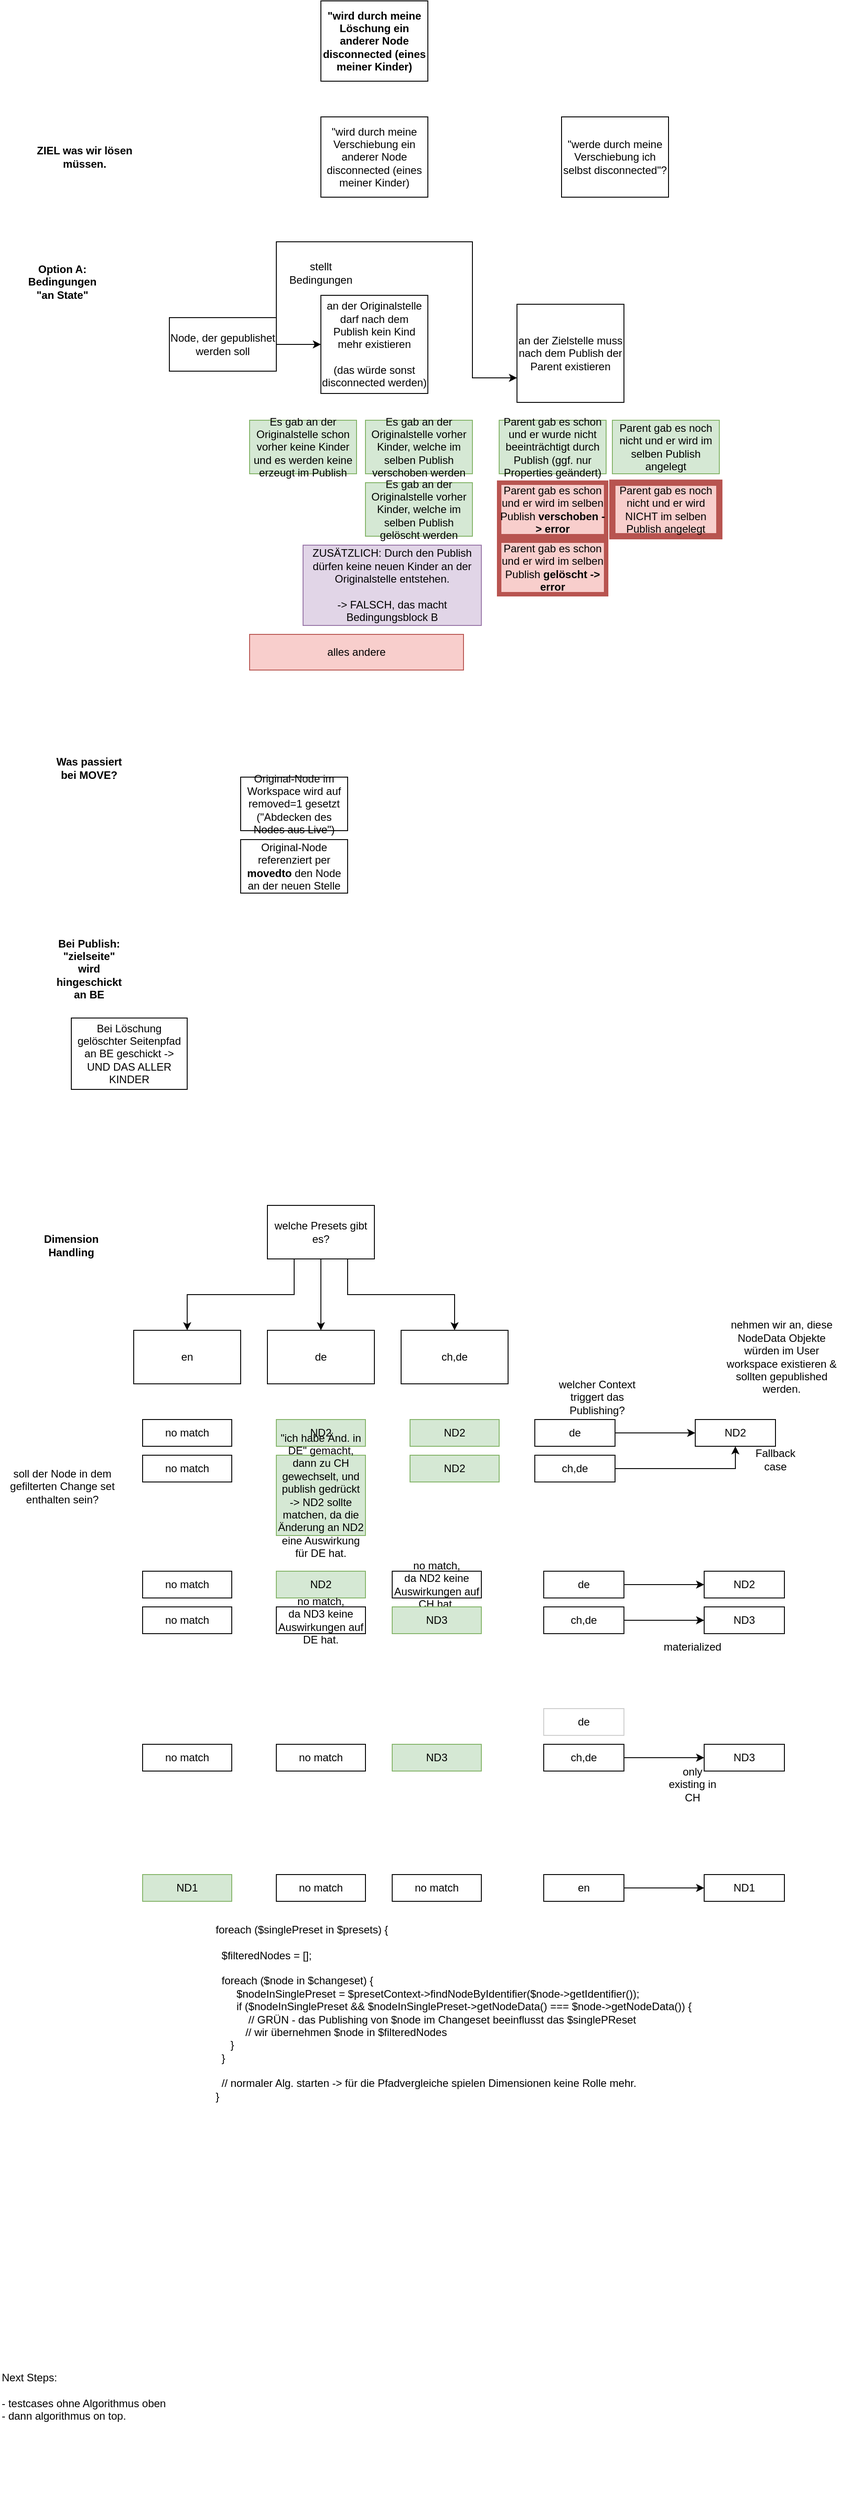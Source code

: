 <mxfile version="15.8.4" type="device"><diagram id="KzuffMnxNpXLaNPqaEMM" name="Seite-1"><mxGraphModel dx="1233" dy="2045" grid="1" gridSize="10" guides="1" tooltips="1" connect="1" arrows="1" fold="1" page="1" pageScale="1" pageWidth="827" pageHeight="1169" math="0" shadow="0"><root><mxCell id="0"/><mxCell id="1" parent="0"/><mxCell id="bUiB9nKuvdbPmQE_iF9R-4" value="" style="edgeStyle=orthogonalEdgeStyle;rounded=0;orthogonalLoop=1;jettySize=auto;html=1;" parent="1" source="bUiB9nKuvdbPmQE_iF9R-1" edge="1"><mxGeometry relative="1" as="geometry"><mxPoint x="380" y="125" as="targetPoint"/></mxGeometry></mxCell><mxCell id="bUiB9nKuvdbPmQE_iF9R-15" style="edgeStyle=orthogonalEdgeStyle;rounded=0;orthogonalLoop=1;jettySize=auto;html=1;exitX=1;exitY=0.75;exitDx=0;exitDy=0;entryX=0;entryY=0.75;entryDx=0;entryDy=0;" parent="1" source="bUiB9nKuvdbPmQE_iF9R-1" target="bUiB9nKuvdbPmQE_iF9R-14" edge="1"><mxGeometry relative="1" as="geometry"><Array as="points"><mxPoint x="330" y="10"/><mxPoint x="550" y="10"/><mxPoint x="550" y="163"/></Array></mxGeometry></mxCell><mxCell id="bUiB9nKuvdbPmQE_iF9R-1" value="Node, der gepublishet werden soll" style="rounded=0;whiteSpace=wrap;html=1;fontStyle=0" parent="1" vertex="1"><mxGeometry x="210" y="95" width="120" height="60" as="geometry"/></mxCell><mxCell id="bUiB9nKuvdbPmQE_iF9R-2" value="Option A: Bedingungen &quot;an State&quot;" style="text;html=1;strokeColor=none;fillColor=none;align=center;verticalAlign=middle;whiteSpace=wrap;rounded=0;fontStyle=1" parent="1" vertex="1"><mxGeometry x="50" y="40" width="80" height="30" as="geometry"/></mxCell><mxCell id="bUiB9nKuvdbPmQE_iF9R-7" value="an der Originalstelle darf nach dem Publish kein Kind mehr existieren&lt;br&gt;&lt;br&gt;(das würde sonst disconnected werden)" style="whiteSpace=wrap;html=1;rounded=0;" parent="1" vertex="1"><mxGeometry x="380" y="70" width="120" height="110" as="geometry"/></mxCell><mxCell id="bUiB9nKuvdbPmQE_iF9R-9" value="&quot;wird durch meine Verschiebung ein anderer Node disconnected (eines meiner Kinder)" style="whiteSpace=wrap;html=1;rounded=0;" parent="1" vertex="1"><mxGeometry x="380" y="-130" width="120" height="90" as="geometry"/></mxCell><mxCell id="bUiB9nKuvdbPmQE_iF9R-10" value="&quot;werde durch meine Verschiebung ich selbst disconnected&quot;?" style="whiteSpace=wrap;html=1;rounded=0;" parent="1" vertex="1"><mxGeometry x="650" y="-130" width="120" height="90" as="geometry"/></mxCell><mxCell id="bUiB9nKuvdbPmQE_iF9R-11" value="ZIEL was wir lösen müssen." style="text;html=1;strokeColor=none;fillColor=none;align=center;verticalAlign=middle;whiteSpace=wrap;rounded=0;fontStyle=1" parent="1" vertex="1"><mxGeometry x="50" y="-110" width="130" height="50" as="geometry"/></mxCell><mxCell id="bUiB9nKuvdbPmQE_iF9R-14" value="an der Zielstelle muss nach dem Publish der Parent existieren" style="whiteSpace=wrap;html=1;rounded=0;" parent="1" vertex="1"><mxGeometry x="600" y="80" width="120" height="110" as="geometry"/></mxCell><mxCell id="bUiB9nKuvdbPmQE_iF9R-16" value="stellt Bedingungen" style="text;html=1;strokeColor=none;fillColor=none;align=center;verticalAlign=middle;whiteSpace=wrap;rounded=0;" parent="1" vertex="1"><mxGeometry x="350" y="30" width="60" height="30" as="geometry"/></mxCell><mxCell id="bUiB9nKuvdbPmQE_iF9R-21" value="Parent gab es schon und er wurde nicht beeinträchtigt durch Publish (ggf. nur Properties geändert)" style="whiteSpace=wrap;html=1;rounded=0;fillColor=#d5e8d4;strokeColor=#82b366;" parent="1" vertex="1"><mxGeometry x="580" y="210" width="120" height="60" as="geometry"/></mxCell><mxCell id="bUiB9nKuvdbPmQE_iF9R-23" value="Parent gab es schon und er wird im selben Publish &lt;b&gt;verschoben -&amp;gt; error&lt;/b&gt;" style="whiteSpace=wrap;html=1;rounded=0;fillColor=#f8cecc;strokeColor=#b85450;strokeWidth=5;" parent="1" vertex="1"><mxGeometry x="580" y="280" width="120" height="60" as="geometry"/></mxCell><mxCell id="bUiB9nKuvdbPmQE_iF9R-24" value="Parent gab es schon und er wird im selben Publish &lt;b&gt;gelöscht -&amp;gt; error&lt;/b&gt;" style="whiteSpace=wrap;html=1;rounded=0;fillColor=#f8cecc;strokeColor=#b85450;strokeWidth=5;" parent="1" vertex="1"><mxGeometry x="580" y="345" width="120" height="60" as="geometry"/></mxCell><mxCell id="bUiB9nKuvdbPmQE_iF9R-25" value="Parent gab es noch nicht und er wird im selben Publish angelegt" style="whiteSpace=wrap;html=1;rounded=0;fillColor=#d5e8d4;strokeColor=#82b366;" parent="1" vertex="1"><mxGeometry x="707" y="210" width="120" height="60" as="geometry"/></mxCell><mxCell id="bUiB9nKuvdbPmQE_iF9R-26" value="Parent gab es noch nicht und er wird NICHT im selben Publish angelegt" style="whiteSpace=wrap;html=1;rounded=0;fillColor=#f8cecc;strokeColor=#b85450;strokeWidth=7;" parent="1" vertex="1"><mxGeometry x="707" y="280" width="120" height="60" as="geometry"/></mxCell><mxCell id="bUiB9nKuvdbPmQE_iF9R-27" value="Es gab an der Originalstelle schon vorher keine Kinder und es werden keine erzeugt im Publish" style="whiteSpace=wrap;html=1;rounded=0;fillColor=#d5e8d4;strokeColor=#82b366;" parent="1" vertex="1"><mxGeometry x="300" y="210" width="120" height="60" as="geometry"/></mxCell><mxCell id="bUiB9nKuvdbPmQE_iF9R-28" value="Es gab an der Originalstelle vorher Kinder, welche im selben Publish verschoben werden" style="whiteSpace=wrap;html=1;rounded=0;fillColor=#d5e8d4;strokeColor=#82b366;" parent="1" vertex="1"><mxGeometry x="430" y="210" width="120" height="60" as="geometry"/></mxCell><mxCell id="bUiB9nKuvdbPmQE_iF9R-29" value="Es gab an der Originalstelle vorher Kinder, welche im selben Publish gelöscht werden" style="whiteSpace=wrap;html=1;rounded=0;fillColor=#d5e8d4;strokeColor=#82b366;" parent="1" vertex="1"><mxGeometry x="430" y="280" width="120" height="60" as="geometry"/></mxCell><mxCell id="bUiB9nKuvdbPmQE_iF9R-30" value="alles andere" style="whiteSpace=wrap;html=1;rounded=0;fillColor=#f8cecc;strokeColor=#b85450;" parent="1" vertex="1"><mxGeometry x="300" y="450" width="240" height="40" as="geometry"/></mxCell><mxCell id="bUiB9nKuvdbPmQE_iF9R-32" value="ZUSÄTZLICH: Durch den Publish dürfen keine neuen Kinder an der Originalstelle entstehen.&lt;br&gt;&lt;br&gt;-&amp;gt; FALSCH, das macht Bedingungsblock B" style="whiteSpace=wrap;html=1;rounded=0;fillColor=#e1d5e7;strokeColor=#9673a6;" parent="1" vertex="1"><mxGeometry x="360" y="350" width="200" height="90" as="geometry"/></mxCell><mxCell id="bUiB9nKuvdbPmQE_iF9R-34" value="Was passiert bei MOVE?" style="text;html=1;strokeColor=none;fillColor=none;align=center;verticalAlign=middle;whiteSpace=wrap;rounded=0;fontStyle=1" parent="1" vertex="1"><mxGeometry x="80" y="585" width="80" height="30" as="geometry"/></mxCell><mxCell id="bUiB9nKuvdbPmQE_iF9R-35" value="Original-Node im Workspace wird auf removed=1 gesetzt (&quot;Abdecken des Nodes aus Live&quot;)" style="rounded=0;whiteSpace=wrap;html=1;" parent="1" vertex="1"><mxGeometry x="290" y="610" width="120" height="60" as="geometry"/></mxCell><mxCell id="bUiB9nKuvdbPmQE_iF9R-36" value="Original-Node referenziert per &lt;b&gt;movedto&lt;/b&gt;&amp;nbsp;den Node an der neuen Stelle" style="rounded=0;whiteSpace=wrap;html=1;" parent="1" vertex="1"><mxGeometry x="290" y="680" width="120" height="60" as="geometry"/></mxCell><mxCell id="bUiB9nKuvdbPmQE_iF9R-37" value="Bei Publish: &quot;zielseite&quot; wird hingeschickt an BE" style="text;html=1;strokeColor=none;fillColor=none;align=center;verticalAlign=middle;whiteSpace=wrap;rounded=0;fontStyle=1" parent="1" vertex="1"><mxGeometry x="80" y="810" width="80" height="30" as="geometry"/></mxCell><mxCell id="bUiB9nKuvdbPmQE_iF9R-38" value="Bei Löschung gelöschter Seitenpfad an BE geschickt -&amp;gt; UND DAS ALLER KINDER" style="rounded=0;whiteSpace=wrap;html=1;" parent="1" vertex="1"><mxGeometry x="100" y="880" width="130" height="80" as="geometry"/></mxCell><mxCell id="C3XeM1cm_KkSvUyxjJyt-1" value="&quot;wird durch meine Löschung ein anderer Node disconnected (eines meiner Kinder)" style="whiteSpace=wrap;html=1;rounded=0;fontStyle=1" vertex="1" parent="1"><mxGeometry x="380" y="-260" width="120" height="90" as="geometry"/></mxCell><mxCell id="C3XeM1cm_KkSvUyxjJyt-2" value="Dimension Handling" style="text;html=1;strokeColor=none;fillColor=none;align=center;verticalAlign=middle;whiteSpace=wrap;rounded=0;fontStyle=1" vertex="1" parent="1"><mxGeometry x="60" y="1120" width="80" height="30" as="geometry"/></mxCell><mxCell id="C3XeM1cm_KkSvUyxjJyt-6" value="" style="edgeStyle=orthogonalEdgeStyle;rounded=0;orthogonalLoop=1;jettySize=auto;html=1;" edge="1" parent="1" source="C3XeM1cm_KkSvUyxjJyt-4" target="C3XeM1cm_KkSvUyxjJyt-5"><mxGeometry relative="1" as="geometry"/></mxCell><mxCell id="C3XeM1cm_KkSvUyxjJyt-9" style="edgeStyle=orthogonalEdgeStyle;rounded=0;orthogonalLoop=1;jettySize=auto;html=1;exitX=0.25;exitY=1;exitDx=0;exitDy=0;" edge="1" parent="1" source="C3XeM1cm_KkSvUyxjJyt-4" target="C3XeM1cm_KkSvUyxjJyt-8"><mxGeometry relative="1" as="geometry"/></mxCell><mxCell id="C3XeM1cm_KkSvUyxjJyt-10" style="edgeStyle=orthogonalEdgeStyle;rounded=0;orthogonalLoop=1;jettySize=auto;html=1;exitX=0.75;exitY=1;exitDx=0;exitDy=0;" edge="1" parent="1" source="C3XeM1cm_KkSvUyxjJyt-4" target="C3XeM1cm_KkSvUyxjJyt-7"><mxGeometry relative="1" as="geometry"/></mxCell><mxCell id="C3XeM1cm_KkSvUyxjJyt-4" value="welche Presets gibt es?" style="rounded=0;whiteSpace=wrap;html=1;strokeWidth=1;" vertex="1" parent="1"><mxGeometry x="320" y="1090" width="120" height="60" as="geometry"/></mxCell><mxCell id="C3XeM1cm_KkSvUyxjJyt-5" value="de" style="whiteSpace=wrap;html=1;rounded=0;strokeWidth=1;" vertex="1" parent="1"><mxGeometry x="320" y="1230" width="120" height="60" as="geometry"/></mxCell><mxCell id="C3XeM1cm_KkSvUyxjJyt-7" value="ch,de" style="whiteSpace=wrap;html=1;rounded=0;strokeWidth=1;" vertex="1" parent="1"><mxGeometry x="470" y="1230" width="120" height="60" as="geometry"/></mxCell><mxCell id="C3XeM1cm_KkSvUyxjJyt-8" value="en" style="whiteSpace=wrap;html=1;rounded=0;strokeWidth=1;" vertex="1" parent="1"><mxGeometry x="170" y="1230" width="120" height="60" as="geometry"/></mxCell><mxCell id="C3XeM1cm_KkSvUyxjJyt-25" style="edgeStyle=orthogonalEdgeStyle;rounded=0;orthogonalLoop=1;jettySize=auto;html=1;" edge="1" parent="1" source="C3XeM1cm_KkSvUyxjJyt-12" target="C3XeM1cm_KkSvUyxjJyt-17"><mxGeometry relative="1" as="geometry"/></mxCell><mxCell id="C3XeM1cm_KkSvUyxjJyt-12" value="ch,de" style="rounded=0;whiteSpace=wrap;html=1;strokeWidth=1;" vertex="1" parent="1"><mxGeometry x="620" y="1370" width="90" height="30" as="geometry"/></mxCell><mxCell id="C3XeM1cm_KkSvUyxjJyt-18" style="edgeStyle=orthogonalEdgeStyle;rounded=0;orthogonalLoop=1;jettySize=auto;html=1;entryX=0;entryY=0.5;entryDx=0;entryDy=0;" edge="1" parent="1" source="C3XeM1cm_KkSvUyxjJyt-13" target="C3XeM1cm_KkSvUyxjJyt-17"><mxGeometry relative="1" as="geometry"/></mxCell><mxCell id="C3XeM1cm_KkSvUyxjJyt-13" value="de" style="rounded=0;whiteSpace=wrap;html=1;strokeWidth=1;" vertex="1" parent="1"><mxGeometry x="620" y="1330" width="90" height="30" as="geometry"/></mxCell><mxCell id="C3XeM1cm_KkSvUyxjJyt-17" value="ND2" style="rounded=0;whiteSpace=wrap;html=1;strokeWidth=1;" vertex="1" parent="1"><mxGeometry x="800" y="1330" width="90" height="30" as="geometry"/></mxCell><mxCell id="C3XeM1cm_KkSvUyxjJyt-24" style="edgeStyle=orthogonalEdgeStyle;rounded=0;orthogonalLoop=1;jettySize=auto;html=1;" edge="1" parent="1" source="C3XeM1cm_KkSvUyxjJyt-19" target="C3XeM1cm_KkSvUyxjJyt-23"><mxGeometry relative="1" as="geometry"/></mxCell><mxCell id="C3XeM1cm_KkSvUyxjJyt-19" value="en" style="rounded=0;whiteSpace=wrap;html=1;strokeWidth=1;" vertex="1" parent="1"><mxGeometry x="630" y="1840" width="90" height="30" as="geometry"/></mxCell><mxCell id="C3XeM1cm_KkSvUyxjJyt-23" value="ND1" style="rounded=0;whiteSpace=wrap;html=1;strokeWidth=1;" vertex="1" parent="1"><mxGeometry x="810" y="1840" width="90" height="30" as="geometry"/></mxCell><mxCell id="C3XeM1cm_KkSvUyxjJyt-26" value="Fallback case" style="text;html=1;strokeColor=none;fillColor=none;align=center;verticalAlign=middle;whiteSpace=wrap;rounded=0;" vertex="1" parent="1"><mxGeometry x="860" y="1360" width="60" height="30" as="geometry"/></mxCell><mxCell id="C3XeM1cm_KkSvUyxjJyt-30" style="edgeStyle=orthogonalEdgeStyle;rounded=0;orthogonalLoop=1;jettySize=auto;html=1;exitX=1;exitY=0.5;exitDx=0;exitDy=0;entryX=0;entryY=0.5;entryDx=0;entryDy=0;" edge="1" parent="1" source="C3XeM1cm_KkSvUyxjJyt-27" target="C3XeM1cm_KkSvUyxjJyt-29"><mxGeometry relative="1" as="geometry"/></mxCell><mxCell id="C3XeM1cm_KkSvUyxjJyt-27" value="ch,de" style="rounded=0;whiteSpace=wrap;html=1;strokeWidth=1;" vertex="1" parent="1"><mxGeometry x="630" y="1540" width="90" height="30" as="geometry"/></mxCell><mxCell id="C3XeM1cm_KkSvUyxjJyt-32" style="edgeStyle=orthogonalEdgeStyle;rounded=0;orthogonalLoop=1;jettySize=auto;html=1;" edge="1" parent="1" source="C3XeM1cm_KkSvUyxjJyt-28" target="C3XeM1cm_KkSvUyxjJyt-31"><mxGeometry relative="1" as="geometry"/></mxCell><mxCell id="C3XeM1cm_KkSvUyxjJyt-28" value="de" style="rounded=0;whiteSpace=wrap;html=1;strokeWidth=1;" vertex="1" parent="1"><mxGeometry x="630" y="1500" width="90" height="30" as="geometry"/></mxCell><mxCell id="C3XeM1cm_KkSvUyxjJyt-29" value="ND3" style="rounded=0;whiteSpace=wrap;html=1;strokeWidth=1;" vertex="1" parent="1"><mxGeometry x="810" y="1540" width="90" height="30" as="geometry"/></mxCell><mxCell id="C3XeM1cm_KkSvUyxjJyt-31" value="ND2" style="rounded=0;whiteSpace=wrap;html=1;strokeWidth=1;" vertex="1" parent="1"><mxGeometry x="810" y="1500" width="90" height="30" as="geometry"/></mxCell><mxCell id="C3XeM1cm_KkSvUyxjJyt-33" value="materialized" style="text;html=1;strokeColor=none;fillColor=none;align=center;verticalAlign=middle;whiteSpace=wrap;rounded=0;" vertex="1" parent="1"><mxGeometry x="767" y="1570" width="60" height="30" as="geometry"/></mxCell><mxCell id="C3XeM1cm_KkSvUyxjJyt-37" style="edgeStyle=orthogonalEdgeStyle;rounded=0;orthogonalLoop=1;jettySize=auto;html=1;" edge="1" parent="1" source="C3XeM1cm_KkSvUyxjJyt-34" target="C3XeM1cm_KkSvUyxjJyt-36"><mxGeometry relative="1" as="geometry"/></mxCell><mxCell id="C3XeM1cm_KkSvUyxjJyt-34" value="ch,de" style="rounded=0;whiteSpace=wrap;html=1;strokeWidth=1;" vertex="1" parent="1"><mxGeometry x="630" y="1694" width="90" height="30" as="geometry"/></mxCell><mxCell id="C3XeM1cm_KkSvUyxjJyt-35" value="de" style="rounded=0;whiteSpace=wrap;html=1;strokeWidth=1;strokeColor=#CCCCCC;" vertex="1" parent="1"><mxGeometry x="630" y="1654" width="90" height="30" as="geometry"/></mxCell><mxCell id="C3XeM1cm_KkSvUyxjJyt-36" value="ND3" style="rounded=0;whiteSpace=wrap;html=1;strokeWidth=1;" vertex="1" parent="1"><mxGeometry x="810" y="1694" width="90" height="30" as="geometry"/></mxCell><mxCell id="C3XeM1cm_KkSvUyxjJyt-38" value="only existing in CH" style="text;html=1;strokeColor=none;fillColor=none;align=center;verticalAlign=middle;whiteSpace=wrap;rounded=0;" vertex="1" parent="1"><mxGeometry x="767" y="1724" width="60" height="30" as="geometry"/></mxCell><mxCell id="C3XeM1cm_KkSvUyxjJyt-39" value="no match" style="rounded=0;whiteSpace=wrap;html=1;strokeWidth=1;" vertex="1" parent="1"><mxGeometry x="180" y="1330" width="100" height="30" as="geometry"/></mxCell><mxCell id="C3XeM1cm_KkSvUyxjJyt-40" value="ND1" style="rounded=0;whiteSpace=wrap;html=1;strokeWidth=1;fillColor=#d5e8d4;strokeColor=#82b366;" vertex="1" parent="1"><mxGeometry x="180" y="1840" width="100" height="30" as="geometry"/></mxCell><mxCell id="C3XeM1cm_KkSvUyxjJyt-41" value="nehmen wir an, diese NodeData Objekte würden im User workspace existieren &amp;amp; sollten gepublished werden." style="text;html=1;strokeColor=none;fillColor=none;align=center;verticalAlign=middle;whiteSpace=wrap;rounded=0;" vertex="1" parent="1"><mxGeometry x="827" y="1205" width="140" height="110" as="geometry"/></mxCell><mxCell id="C3XeM1cm_KkSvUyxjJyt-42" value="welcher Context triggert das Publishing?" style="text;html=1;strokeColor=none;fillColor=none;align=center;verticalAlign=middle;whiteSpace=wrap;rounded=0;" vertex="1" parent="1"><mxGeometry x="630" y="1280" width="120" height="50" as="geometry"/></mxCell><mxCell id="C3XeM1cm_KkSvUyxjJyt-43" value="soll der Node in dem gefilterten Change set enthalten sein?" style="text;html=1;strokeColor=none;fillColor=none;align=center;verticalAlign=middle;whiteSpace=wrap;rounded=0;" vertex="1" parent="1"><mxGeometry x="20" y="1350" width="140" height="110" as="geometry"/></mxCell><mxCell id="C3XeM1cm_KkSvUyxjJyt-44" value="no match" style="rounded=0;whiteSpace=wrap;html=1;strokeWidth=1;" vertex="1" parent="1"><mxGeometry x="180" y="1370" width="100" height="30" as="geometry"/></mxCell><mxCell id="C3XeM1cm_KkSvUyxjJyt-45" value="no match" style="rounded=0;whiteSpace=wrap;html=1;strokeWidth=1;" vertex="1" parent="1"><mxGeometry x="180" y="1500" width="100" height="30" as="geometry"/></mxCell><mxCell id="C3XeM1cm_KkSvUyxjJyt-46" value="no match" style="rounded=0;whiteSpace=wrap;html=1;strokeWidth=1;" vertex="1" parent="1"><mxGeometry x="180" y="1540" width="100" height="30" as="geometry"/></mxCell><mxCell id="C3XeM1cm_KkSvUyxjJyt-48" value="no match" style="rounded=0;whiteSpace=wrap;html=1;strokeWidth=1;" vertex="1" parent="1"><mxGeometry x="180" y="1694" width="100" height="30" as="geometry"/></mxCell><mxCell id="C3XeM1cm_KkSvUyxjJyt-49" value="ND2" style="rounded=0;whiteSpace=wrap;html=1;strokeWidth=1;fillColor=#d5e8d4;strokeColor=#82b366;" vertex="1" parent="1"><mxGeometry x="330" y="1330" width="100" height="30" as="geometry"/></mxCell><mxCell id="C3XeM1cm_KkSvUyxjJyt-51" value="&quot;ich habe Änd. in DE&quot; gemacht, dann zu CH gewechselt, und publish gedrückt&lt;br&gt;-&amp;gt; ND2 sollte matchen, da die Änderung an ND2 eine Auswirkung für DE hat." style="rounded=0;whiteSpace=wrap;html=1;strokeWidth=1;fillColor=#d5e8d4;strokeColor=#82b366;" vertex="1" parent="1"><mxGeometry x="330" y="1370" width="100" height="90" as="geometry"/></mxCell><mxCell id="C3XeM1cm_KkSvUyxjJyt-52" value="ND2" style="rounded=0;whiteSpace=wrap;html=1;strokeWidth=1;fillColor=#d5e8d4;strokeColor=#82b366;" vertex="1" parent="1"><mxGeometry x="330" y="1500" width="100" height="30" as="geometry"/></mxCell><mxCell id="C3XeM1cm_KkSvUyxjJyt-53" value="no match,&lt;br&gt;da ND3 keine Auswirkungen auf DE hat." style="rounded=0;whiteSpace=wrap;html=1;strokeWidth=1;" vertex="1" parent="1"><mxGeometry x="330" y="1540" width="100" height="30" as="geometry"/></mxCell><mxCell id="C3XeM1cm_KkSvUyxjJyt-56" value="ND2" style="rounded=0;whiteSpace=wrap;html=1;strokeWidth=1;fillColor=#d5e8d4;strokeColor=#82b366;" vertex="1" parent="1"><mxGeometry x="480" y="1330" width="100" height="30" as="geometry"/></mxCell><mxCell id="C3XeM1cm_KkSvUyxjJyt-57" value="ND2" style="rounded=0;whiteSpace=wrap;html=1;strokeWidth=1;fillColor=#d5e8d4;strokeColor=#82b366;" vertex="1" parent="1"><mxGeometry x="480" y="1370" width="100" height="30" as="geometry"/></mxCell><mxCell id="C3XeM1cm_KkSvUyxjJyt-58" value="no match,&lt;br&gt;da ND2 keine Auswirkungen auf CH hat." style="rounded=0;whiteSpace=wrap;html=1;strokeWidth=1;" vertex="1" parent="1"><mxGeometry x="460" y="1500" width="100" height="30" as="geometry"/></mxCell><mxCell id="C3XeM1cm_KkSvUyxjJyt-59" value="ND3" style="rounded=0;whiteSpace=wrap;html=1;strokeWidth=1;fillColor=#d5e8d4;strokeColor=#82b366;" vertex="1" parent="1"><mxGeometry x="460" y="1540" width="100" height="30" as="geometry"/></mxCell><mxCell id="C3XeM1cm_KkSvUyxjJyt-60" value="no match" style="rounded=0;whiteSpace=wrap;html=1;strokeWidth=1;" vertex="1" parent="1"><mxGeometry x="330" y="1840" width="100" height="30" as="geometry"/></mxCell><mxCell id="C3XeM1cm_KkSvUyxjJyt-61" value="no match" style="rounded=0;whiteSpace=wrap;html=1;strokeWidth=1;" vertex="1" parent="1"><mxGeometry x="460" y="1840" width="100" height="30" as="geometry"/></mxCell><mxCell id="C3XeM1cm_KkSvUyxjJyt-62" value="no match" style="rounded=0;whiteSpace=wrap;html=1;strokeWidth=1;" vertex="1" parent="1"><mxGeometry x="330" y="1694" width="100" height="30" as="geometry"/></mxCell><mxCell id="C3XeM1cm_KkSvUyxjJyt-63" value="ND3" style="rounded=0;whiteSpace=wrap;html=1;strokeWidth=1;fillColor=#d5e8d4;strokeColor=#82b366;" vertex="1" parent="1"><mxGeometry x="460" y="1694" width="100" height="30" as="geometry"/></mxCell><mxCell id="C3XeM1cm_KkSvUyxjJyt-64" value="foreach ($singlePreset in $presets) {&lt;br&gt;&lt;br&gt;&amp;nbsp; $filteredNodes = [];&lt;br&gt;&lt;br&gt;&amp;nbsp; foreach ($node in $changeset) {&lt;br&gt;&amp;nbsp; &amp;nbsp; &amp;nbsp; &amp;nbsp;$nodeInSinglePreset = $presetContext-&amp;gt;findNodeByIdentifier($node-&amp;gt;getIdentifier());&lt;br&gt;&amp;nbsp; &amp;nbsp; &amp;nbsp; &amp;nbsp;if ($nodeInSinglePreset &amp;amp;&amp;amp; $nodeInSinglePreset-&amp;gt;getNodeData() === $node-&amp;gt;getNodeData()) {&lt;br&gt;&amp;nbsp; &amp;nbsp; &amp;nbsp; &amp;nbsp; &amp;nbsp; &amp;nbsp;// GRÜN - das Publishing von $node im Changeset beeinflusst das $singlePReset&lt;br&gt;&amp;nbsp; &amp;nbsp; &amp;nbsp; &amp;nbsp; &amp;nbsp; // wir übernehmen $node in $filteredNodes&lt;br&gt;&amp;nbsp; &amp;nbsp; &amp;nbsp;}&lt;br&gt;&amp;nbsp; }&lt;br&gt;&lt;br&gt;&amp;nbsp; // normaler Alg. starten -&amp;gt; für die Pfadvergleiche spielen Dimensionen keine Rolle mehr.&lt;br&gt;}" style="text;html=1;strokeColor=none;fillColor=none;align=left;verticalAlign=middle;whiteSpace=wrap;rounded=0;" vertex="1" parent="1"><mxGeometry x="260" y="1880" width="620" height="230" as="geometry"/></mxCell><mxCell id="C3XeM1cm_KkSvUyxjJyt-66" value="Next Steps:&lt;br&gt;&lt;br&gt;- testcases ohne Algorithmus oben&lt;br&gt;- dann algorithmus on top." style="text;html=1;strokeColor=none;fillColor=none;align=left;verticalAlign=middle;whiteSpace=wrap;rounded=0;" vertex="1" parent="1"><mxGeometry x="20" y="2310" width="620" height="230" as="geometry"/></mxCell></root></mxGraphModel></diagram></mxfile>
